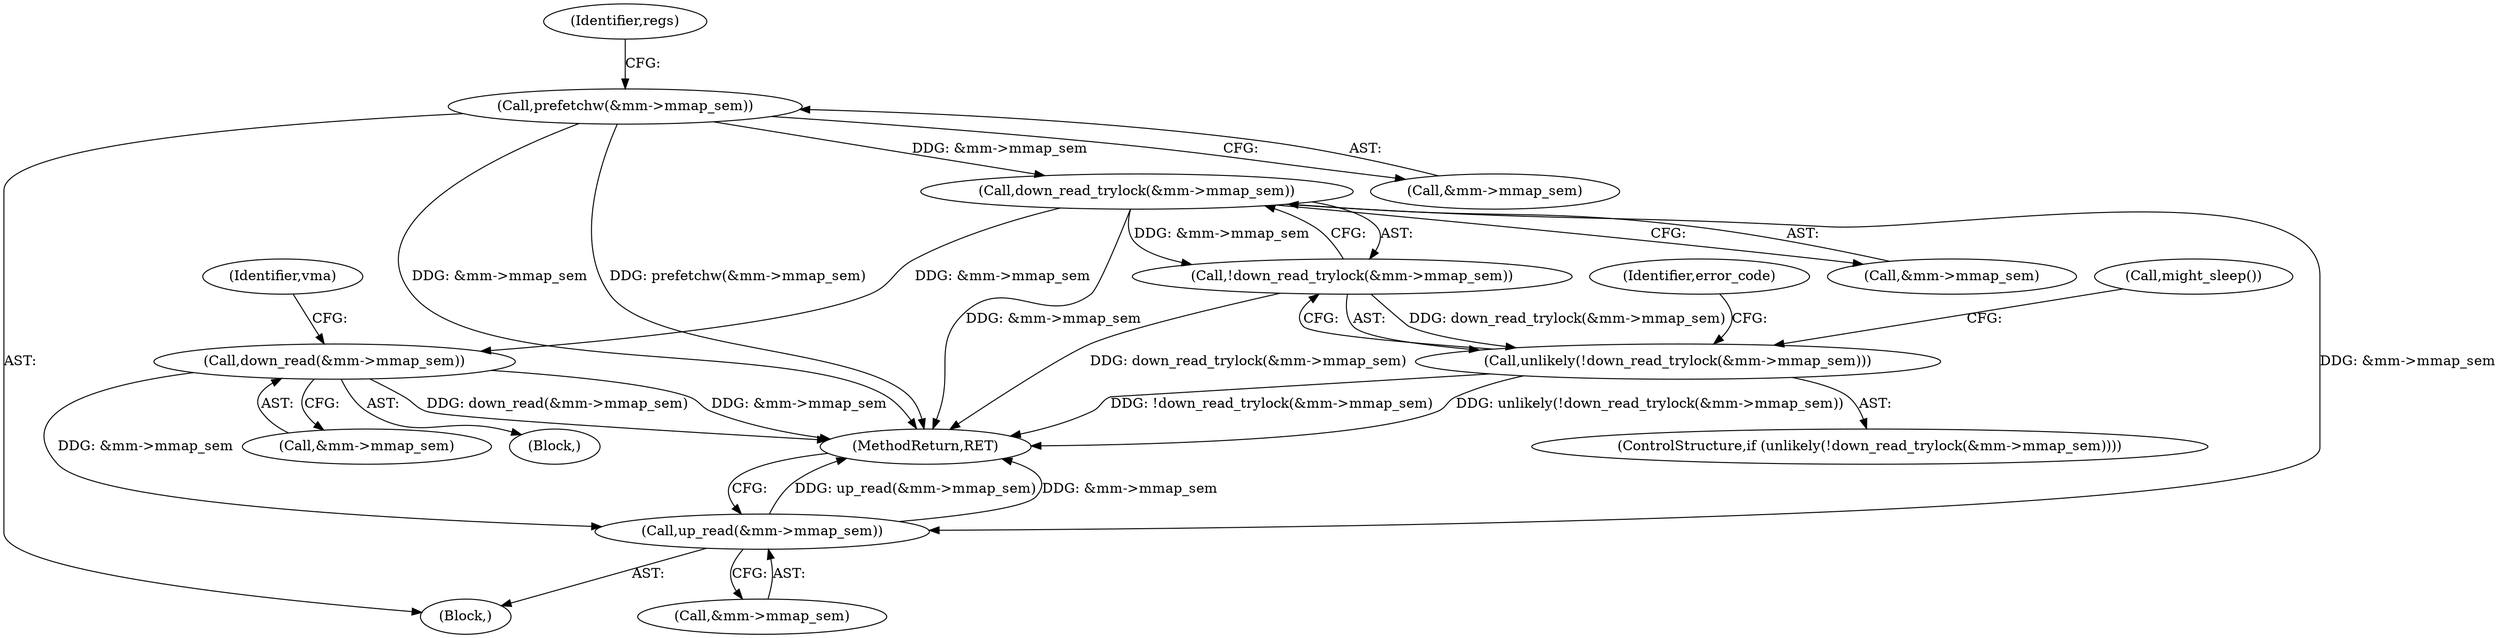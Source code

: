 digraph "0_linux_a8b0ca17b80e92faab46ee7179ba9e99ccb61233_52@API" {
"1000262" [label="(Call,down_read_trylock(&mm->mmap_sem))"];
"1000158" [label="(Call,prefetchw(&mm->mmap_sem))"];
"1000261" [label="(Call,!down_read_trylock(&mm->mmap_sem))"];
"1000260" [label="(Call,unlikely(!down_read_trylock(&mm->mmap_sem)))"];
"1000287" [label="(Call,down_read(&mm->mmap_sem))"];
"1000447" [label="(Call,up_read(&mm->mmap_sem))"];
"1000288" [label="(Call,&mm->mmap_sem)"];
"1000261" [label="(Call,!down_read_trylock(&mm->mmap_sem))"];
"1000259" [label="(ControlStructure,if (unlikely(!down_read_trylock(&mm->mmap_sem))))"];
"1000452" [label="(MethodReturn,RET)"];
"1000260" [label="(Call,unlikely(!down_read_trylock(&mm->mmap_sem)))"];
"1000119" [label="(Block,)"];
"1000166" [label="(Identifier,regs)"];
"1000448" [label="(Call,&mm->mmap_sem)"];
"1000294" [label="(Call,might_sleep())"];
"1000296" [label="(Identifier,vma)"];
"1000267" [label="(Block,)"];
"1000287" [label="(Call,down_read(&mm->mmap_sem))"];
"1000263" [label="(Call,&mm->mmap_sem)"];
"1000158" [label="(Call,prefetchw(&mm->mmap_sem))"];
"1000159" [label="(Call,&mm->mmap_sem)"];
"1000272" [label="(Identifier,error_code)"];
"1000447" [label="(Call,up_read(&mm->mmap_sem))"];
"1000262" [label="(Call,down_read_trylock(&mm->mmap_sem))"];
"1000262" -> "1000261"  [label="AST: "];
"1000262" -> "1000263"  [label="CFG: "];
"1000263" -> "1000262"  [label="AST: "];
"1000261" -> "1000262"  [label="CFG: "];
"1000262" -> "1000452"  [label="DDG: &mm->mmap_sem"];
"1000262" -> "1000261"  [label="DDG: &mm->mmap_sem"];
"1000158" -> "1000262"  [label="DDG: &mm->mmap_sem"];
"1000262" -> "1000287"  [label="DDG: &mm->mmap_sem"];
"1000262" -> "1000447"  [label="DDG: &mm->mmap_sem"];
"1000158" -> "1000119"  [label="AST: "];
"1000158" -> "1000159"  [label="CFG: "];
"1000159" -> "1000158"  [label="AST: "];
"1000166" -> "1000158"  [label="CFG: "];
"1000158" -> "1000452"  [label="DDG: &mm->mmap_sem"];
"1000158" -> "1000452"  [label="DDG: prefetchw(&mm->mmap_sem)"];
"1000261" -> "1000260"  [label="AST: "];
"1000260" -> "1000261"  [label="CFG: "];
"1000261" -> "1000452"  [label="DDG: down_read_trylock(&mm->mmap_sem)"];
"1000261" -> "1000260"  [label="DDG: down_read_trylock(&mm->mmap_sem)"];
"1000260" -> "1000259"  [label="AST: "];
"1000272" -> "1000260"  [label="CFG: "];
"1000294" -> "1000260"  [label="CFG: "];
"1000260" -> "1000452"  [label="DDG: unlikely(!down_read_trylock(&mm->mmap_sem))"];
"1000260" -> "1000452"  [label="DDG: !down_read_trylock(&mm->mmap_sem)"];
"1000287" -> "1000267"  [label="AST: "];
"1000287" -> "1000288"  [label="CFG: "];
"1000288" -> "1000287"  [label="AST: "];
"1000296" -> "1000287"  [label="CFG: "];
"1000287" -> "1000452"  [label="DDG: down_read(&mm->mmap_sem)"];
"1000287" -> "1000452"  [label="DDG: &mm->mmap_sem"];
"1000287" -> "1000447"  [label="DDG: &mm->mmap_sem"];
"1000447" -> "1000119"  [label="AST: "];
"1000447" -> "1000448"  [label="CFG: "];
"1000448" -> "1000447"  [label="AST: "];
"1000452" -> "1000447"  [label="CFG: "];
"1000447" -> "1000452"  [label="DDG: up_read(&mm->mmap_sem)"];
"1000447" -> "1000452"  [label="DDG: &mm->mmap_sem"];
}
